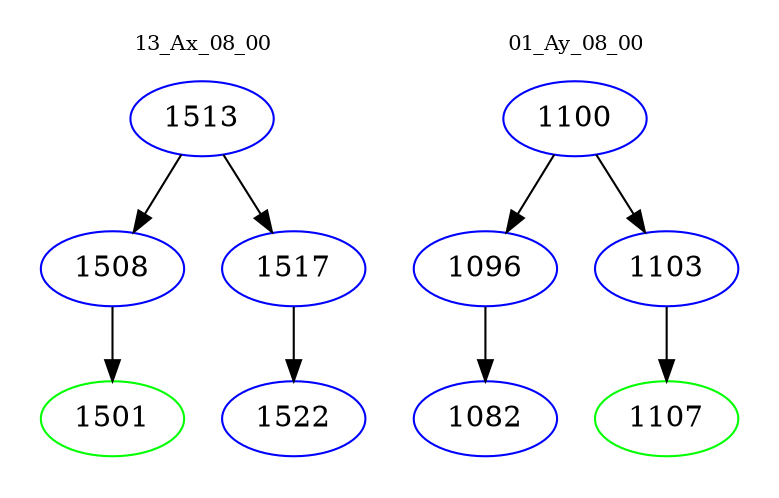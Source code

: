 digraph{
subgraph cluster_0 {
color = white
label = "13_Ax_08_00";
fontsize=10;
T0_1513 [label="1513", color="blue"]
T0_1513 -> T0_1508 [color="black"]
T0_1508 [label="1508", color="blue"]
T0_1508 -> T0_1501 [color="black"]
T0_1501 [label="1501", color="green"]
T0_1513 -> T0_1517 [color="black"]
T0_1517 [label="1517", color="blue"]
T0_1517 -> T0_1522 [color="black"]
T0_1522 [label="1522", color="blue"]
}
subgraph cluster_1 {
color = white
label = "01_Ay_08_00";
fontsize=10;
T1_1100 [label="1100", color="blue"]
T1_1100 -> T1_1096 [color="black"]
T1_1096 [label="1096", color="blue"]
T1_1096 -> T1_1082 [color="black"]
T1_1082 [label="1082", color="blue"]
T1_1100 -> T1_1103 [color="black"]
T1_1103 [label="1103", color="blue"]
T1_1103 -> T1_1107 [color="black"]
T1_1107 [label="1107", color="green"]
}
}
